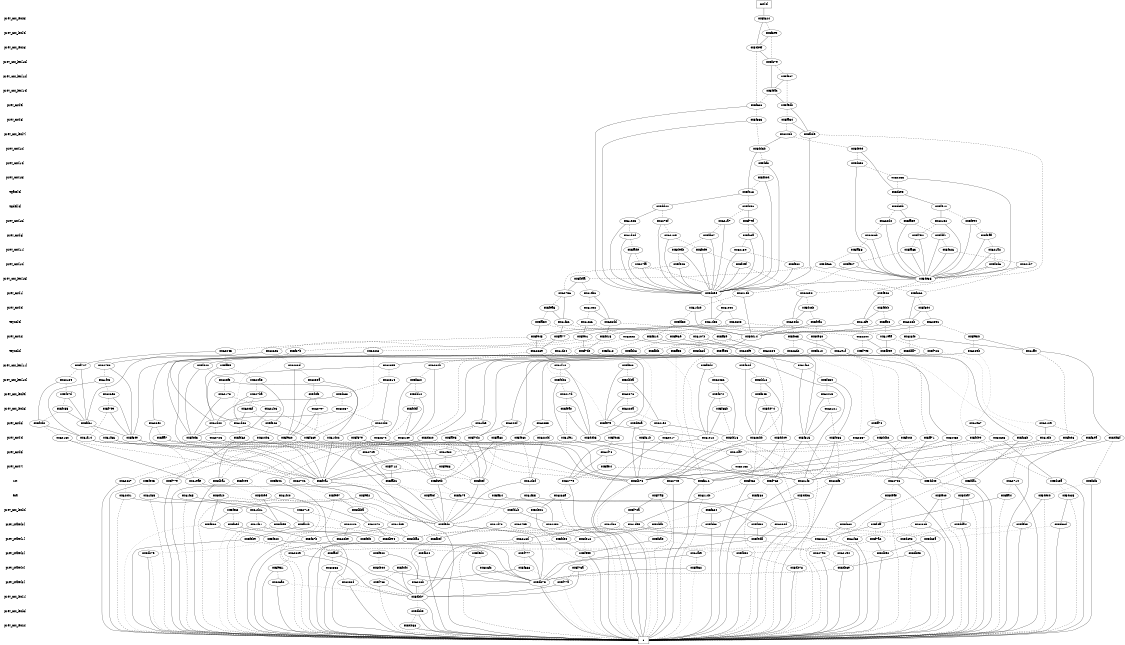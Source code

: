 digraph "DD" {
size = "7.5,10"
center = true;
edge [dir = none];
{ node [shape = plaintext];
  edge [style = invis];
  "CONST NODES" [style = invis];
" prev_cnt_len[5] " -> " prev_cnt_len[4] " -> " prev_cnt_len[6] " -> " prev_cnt_len[13] " -> " prev_cnt_len[12] " -> " prev_cnt_len[14] " -> " prev_cnt[9] " -> " prev_cnt[8] " -> " prev_cnt_len[7] " -> " prev_cnt[12] " -> " prev_cnt[14] " -> " prev_cnt[15] " -> " Tgate[4] " -> " Tgdel[4] " -> " prev_cnt[13] " -> " prev_cnt[6] " -> " prev_cnt[11] " -> " prev_cnt[10] " -> " prev_cnt_len[15] " -> " prev_cnt[1] " -> " prev_cnt[0] " -> " Tsync[4] " -> " prev_cnt[2] " -> " Tsync[2] " -> " prev_cnt_len[11] " -> " prev_cnt_len[10] " -> " prev_cnt_len[9] " -> " prev_cnt_len[8] " -> " prev_cnt[3] " -> " prev_cnt[4] " -> " prev_cnt[5] " -> " prev_cnt[7] " -> " rst " -> " ena " -> " prev_cnt_len[0] " -> " prev_state[0] " -> " prev_state[1] " -> " prev_state[2] " -> " prev_state[4] " -> " prev_state[3] " -> " prev_cnt_len[1] " -> " prev_cnt_len[3] " -> " prev_cnt_len[2] " -> "CONST NODES"; 
}
{ rank = same; node [shape = box]; edge [style = invis];
"  cnt[4]  "; }
{ rank = same; " prev_cnt_len[5] ";
"0x5f824";
}
{ rank = same; " prev_cnt_len[4] ";
"0x5f3e9";
}
{ rank = same; " prev_cnt_len[6] ";
"0x5db9f";
}
{ rank = same; " prev_cnt_len[13] ";
"0x5f67e";
}
{ rank = same; " prev_cnt_len[12] ";
"0x5f567";
}
{ rank = same; " prev_cnt_len[14] ";
"0x5feac";
}
{ rank = same; " prev_cnt[9] ";
"0x5fc36";
"0x5f9db";
}
{ rank = same; " prev_cnt[8] ";
"0x5fa34";
"0x5f863";
}
{ rank = same; " prev_cnt_len[7] ";
"0x5fbde";
"0x6246b";
}
{ rank = same; " prev_cnt[12] ";
"0x5dd3b";
"0x5de9e";
}
{ rank = same; " prev_cnt[14] ";
"0x5dc58";
"0x5fcf8";
}
{ rank = same; " prev_cnt[15] ";
"0x62256";
"0x5fb0d";
}
{ rank = same; " Tgate[4] ";
"0x5dce5";
"0x5f418";
}
{ rank = same; " Tgdel[4] ";
"0x5dceb";
"0x5dd22";
"0x5f45c";
"0x5f912";
}
{ rank = same; " prev_cnt[13] ";
"0x6270f";
"0x5f79f";
"0x5fa5e";
"0x622d0";
"0x62152";
"0x621a7";
"0x5fe94";
"0x61e25";
}
{ rank = same; " prev_cnt[6] ";
"0x5f792";
"0x5fc6a";
"0x61d8d";
"0x5fdf1";
"0x6218e";
"0x5f5aa";
"0x5fd37";
"0x6236b";
}
{ rank = same; " prev_cnt[11] ";
"0x5fa63";
"0x5fcd9";
"0x5fade";
"0x5fa58";
"0x62189";
"0x621a2";
"0x5dedb";
"0x5fc26";
}
{ rank = same; " prev_cnt[10] ";
"0x5f5c2";
"0x5f927";
"0x5de66";
"0x627fa";
"0x5f3d6";
"0x5f4ef";
"0x5f546";
"0x621b7";
}
{ rank = same; " prev_cnt_len[15] ";
"0x5fbaa";
"0x5de85";
}
{ rank = same; " prev_cnt[1] ";
"0x6215b";
"0x5fe43";
"0x62850";
"0x61ebc";
"0x5f866";
"0x62756";
"0x5dc9e";
}
{ rank = same; " prev_cnt[0] ";
"0x61c92";
"0x5dccb";
"0x5fea5";
"0x5febb";
"0x61d2e";
"0x5f8e4";
"0x61e0c";
}
{ rank = same; " Tsync[4] ";
"0x61f8c";
"0x62303";
"0x5fd50";
"0x61cc6";
"0x620d2";
"0x5f4ac";
"0x6239c";
"0x623dd";
"0x61d53";
"0x5ff08";
"0x6228b";
"0x61cf9";
"0x5fa54";
}
{ rank = same; " prev_cnt[2] ";
"0x5f969";
"0x5f945";
"0x61eaa";
"0x5f95b";
"0x622c4";
"0x5dd14";
"0x5fd15";
"0x623c2";
"0x5fec1";
"0x61c7b";
"0x5fcc5";
"0x5ff39";
"0x5f51d";
"0x5de80";
"0x628f0";
"0x5fa77";
}
{ rank = same; " Tsync[2] ";
"0x5ff53";
"0x5f7de";
"0x5f618";
"0x626d2";
"0x61d24";
"0x61ff4";
"0x626e6";
"0x62284";
"0x5dc8d";
"0x6289b";
"0x622cc";
"0x61e1f";
"0x5f7e3";
"0x5f810";
"0x5fbb8";
"0x62689";
"0x5fb9e";
"0x5dda7";
"0x5f87b";
"0x5fa45";
"0x62045";
"0x620f9";
"0x5fbf2";
"0x5f723";
}
{ rank = same; " prev_cnt_len[11] ";
"0x6284b";
"0x61f10";
"0x61f62";
"0x5f82d";
"0x5f9d4";
"0x6280d";
"0x5fe88";
"0x5ff99";
"0x5f420";
"0x5f727";
"0x62859";
"0x62753";
}
{ rank = same; " prev_cnt_len[10] ";
"0x61f4c";
"0x62139";
"0x620a5";
"0x62314";
"0x6230a";
"0x5f654";
"0x6203c";
"0x5f880";
"0x5dd4a";
"0x620f5";
"0x5dd1c";
"0x5f4b6";
}
{ rank = same; " prev_cnt_len[9] ";
"0x626e8";
"0x5fc74";
"0x6217d";
"0x62876";
"0x627ba";
"0x5f545";
"0x5f87d";
"0x62173";
"0x5f4f5";
"0x5dd12";
"0x62415";
"0x5dcc3";
}
{ rank = same; " prev_cnt_len[8] ";
"0x5fea0";
"0x5f7e9";
"0x62257";
"0x62121";
"0x5f65b";
"0x5f455";
"0x621b3";
"0x5fddf";
"0x6220a";
"0x62797";
"0x5de74";
"0x6205f";
}
{ rank = same; " prev_cnt[3] ";
"0x62655";
"0x5f523";
"0x621e2";
"0x5fdc1";
"0x5ff74";
"0x622b3";
"0x61e67";
"0x61d06";
"0x5de8a";
"0x5fe79";
"0x61fce";
"0x6242f";
"0x61d00";
"0x5f4d0";
"0x62109";
"0x626e2";
}
{ rank = same; " prev_cnt[4] ";
"0x5f7d2";
"0x5f61b";
"0x6267c";
"0x5f88e";
"0x61cf2";
"0x623bb";
"0x62723";
"0x5fc42";
"0x5f980";
"0x61d02";
"0x5f4d3";
"0x5fce6";
"0x5f69a";
"0x626c6";
"0x5fe6c";
"0x6216c";
"0x6246c";
"0x61f66";
"0x5fa82";
"0x5dd5f";
"0x62017";
"0x5ff71";
"0x5dd13";
"0x622dd";
"0x5deb5";
"0x5f815";
"0x5ddb2";
"0x621ce";
"0x5dd09";
"0x5fd62";
"0x5dc20";
"0x620b6";
"0x5f57e";
"0x61f91";
"0x5fae5";
"0x62337";
"0x5f925";
"0x5f3ee";
"0x61f14";
"0x5f436";
"0x5f88b";
"0x5ffa7";
"0x61e12";
"0x5fd99";
}
{ rank = same; " prev_cnt[5] ";
"0x61da7";
"0x61f78";
"0x62729";
"0x61e32";
}
{ rank = same; " prev_cnt[7] ";
"0x5ff04";
"0x5fe58";
"0x5f712";
"0x62158";
}
{ rank = same; " rst ";
"0x6277e";
"0x5fda1";
"0x6274c";
"0x5fe45";
"0x61eae";
"0x6274e";
"0x5f46c";
"0x5f81c";
"0x5f8f8";
"0x5f54c";
"0x5fc9f";
"0x5f763";
"0x5dba1";
"0x5fabc";
"0x5dc5a";
"0x5dd4e";
"0x62714";
"0x5f77e";
"0x61d8f";
"0x626c7";
"0x6270c";
"0x622f5";
"0x621f8";
"0x5db76";
"0x5f4a1";
"0x5f59b";
"0x5f499";
}
{ rank = same; " ena ";
"0x5dc25";
"0x5ddb6";
"0x61f35";
"0x5f9f2";
"0x5de0b";
"0x5deae";
"0x6214b";
"0x5df1b";
"0x61f55";
"0x5f9e7";
"0x620b1";
"0x5f7a5";
"0x5dba7";
"0x5facf";
"0x6266a";
"0x5db9e";
"0x5ffa4";
"0x5ff34";
"0x61f85";
"0x5f679";
"0x5f53c";
"0x5fec0";
"0x61f40";
}
{ rank = same; " prev_cnt_len[0] ";
"0x5dbba";
"0x5f664";
"0x5f70a";
"0x5fd1b";
"0x61d21";
"0x5fec3";
"0x5de0c";
"0x6271e";
}
{ rank = same; " prev_state[0] ";
"0x5db99";
"0x5feb5";
"0x61f31";
"0x5f506";
"0x5f4ff";
"0x61d78";
"0x5dda4";
"0x6204d";
"0x62252";
"0x5fced";
"0x6286b";
"0x5ddf2";
"0x5fcb3";
"0x5dc60";
"0x6224c";
"0x5fed8";
"0x61f36";
"0x6227c";
"0x62759";
"0x61d99";
"0x5fb2b";
"0x5dc6d";
"0x5f450";
"0x61d09";
}
{ rank = same; " prev_state[1] ";
"0x5dc3a";
"0x5dda6";
"0x5f7a2";
"0x5db94";
"0x5feb9";
"0x5fde0";
"0x61f63";
"0x5f67b";
"0x5f9da";
"0x5f6ae";
"0x5dc98";
"0x5de12";
"0x5fef0";
"0x5fe20";
"0x620be";
"0x5fbef";
"0x6216d";
"0x62812";
}
{ rank = same; " prev_state[2] ";
"0x5fed0";
"0x5db90";
"0x62790";
"0x5fb24";
"0x62329";
"0x62194";
"0x5f900";
"0x5f99e";
"0x5fa2f";
"0x5dbe5";
"0x61fb9";
"0x5fb50";
"0x5db79";
"0x5f777";
}
{ rank = same; " prev_state[4] ";
"0x5f4f4";
"0x626f2";
"0x5fd32";
"0x5de00";
"0x5db8e";
"0x5f668";
"0x5f73a";
"0x5f951";
"0x5db78";
"0x62868";
}
{ rank = same; " prev_state[3] ";
"0x622cb";
"0x5f77a";
"0x5f7c3";
"0x626a2";
"0x6203d";
"0x5db75";
}
{ rank = same; " prev_cnt_len[1] ";
"0x5dbb7";
}
{ rank = same; " prev_cnt_len[3] ";
"0x5dbb5";
}
{ rank = same; " prev_cnt_len[2] ";
"0x5db88";
}
{ rank = same; "CONST NODES";
{ node [shape = box]; "0x5db40";
}
}
"  cnt[4]  " -> "0x5f824" [style = solid];
"0x5f824" -> "0x5db9f";
"0x5f824" -> "0x5f3e9" [style = dashed];
"0x5f3e9" -> "0x5db9f";
"0x5f3e9" -> "0x5f67e" [style = dashed];
"0x5db9f" -> "0x5f67e";
"0x5db9f" -> "0x5fc36" [style = dashed];
"0x5f67e" -> "0x5feac";
"0x5f67e" -> "0x5f567" [style = dashed];
"0x5f567" -> "0x5feac";
"0x5f567" -> "0x5f9db" [style = dashed];
"0x5feac" -> "0x5f9db";
"0x5feac" -> "0x5fc36" [style = dashed];
"0x5fc36" -> "0x5dc9e";
"0x5fc36" -> "0x5f863" [style = dashed];
"0x5f9db" -> "0x5fbde";
"0x5f9db" -> "0x5fa34" [style = dashed];
"0x5fa34" -> "0x5fbde";
"0x5fa34" -> "0x6246b" [style = dashed];
"0x5f863" -> "0x5dc9e";
"0x5f863" -> "0x5dd3b" [style = dashed];
"0x5fbde" -> "0x5dc9e";
"0x5fbde" -> "0x5de85" [style = dashed];
"0x6246b" -> "0x5dd3b";
"0x6246b" -> "0x5de9e" [style = dashed];
"0x5dd3b" -> "0x5f418";
"0x5dd3b" -> "0x5fcf8" [style = dashed];
"0x5de9e" -> "0x5dce5";
"0x5de9e" -> "0x5dc58" [style = dashed];
"0x5dc58" -> "0x5de85";
"0x5dc58" -> "0x62256" [style = dashed];
"0x5fcf8" -> "0x5dc9e";
"0x5fcf8" -> "0x5fb0d" [style = dashed];
"0x62256" -> "0x5de85";
"0x62256" -> "0x5dce5" [style = dashed];
"0x5fb0d" -> "0x5dc9e";
"0x5fb0d" -> "0x5f418" [style = dashed];
"0x5dce5" -> "0x5f912";
"0x5dce5" -> "0x5dceb" [style = dashed];
"0x5f418" -> "0x5dd22";
"0x5f418" -> "0x5f45c" [style = dashed];
"0x5dceb" -> "0x5fa5e";
"0x5dceb" -> "0x622d0" [style = dashed];
"0x5dd22" -> "0x61e25";
"0x5dd22" -> "0x6270f" [style = dashed];
"0x5f45c" -> "0x5f79f";
"0x5f45c" -> "0x621a7" [style = dashed];
"0x5f912" -> "0x62152";
"0x5f912" -> "0x5fe94" [style = dashed];
"0x6270f" -> "0x5dc9e";
"0x6270f" -> "0x6218e" [style = dashed];
"0x5f79f" -> "0x5dc9e";
"0x5f79f" -> "0x5fc6a" [style = dashed];
"0x5fa5e" -> "0x5de85";
"0x5fa5e" -> "0x5fdf1" [style = dashed];
"0x622d0" -> "0x5de85";
"0x622d0" -> "0x6236b" [style = dashed];
"0x62152" -> "0x5de85";
"0x62152" -> "0x5f792" [style = dashed];
"0x621a7" -> "0x5dc9e";
"0x621a7" -> "0x5fd37" [style = dashed];
"0x5fe94" -> "0x5de85";
"0x5fe94" -> "0x5f5aa" [style = dashed];
"0x61e25" -> "0x5dc9e";
"0x61e25" -> "0x61d8d" [style = dashed];
"0x5f792" -> "0x5de85";
"0x5f792" -> "0x5fa63" [style = dashed];
"0x5fc6a" -> "0x5dc9e";
"0x5fc6a" -> "0x62189" [style = dashed];
"0x61d8d" -> "0x5dc9e";
"0x61d8d" -> "0x5fade" [style = dashed];
"0x5fdf1" -> "0x5de85";
"0x5fdf1" -> "0x5fc26" [style = dashed];
"0x6218e" -> "0x5dc9e";
"0x6218e" -> "0x5fcd9" [style = dashed];
"0x5f5aa" -> "0x5de85";
"0x5f5aa" -> "0x621a2" [style = dashed];
"0x5fd37" -> "0x5dc9e";
"0x5fd37" -> "0x5dedb" [style = dashed];
"0x6236b" -> "0x5de85";
"0x6236b" -> "0x5fa58" [style = dashed];
"0x5fa63" -> "0x5de85";
"0x5fa63" -> "0x5f927" [style = dashed];
"0x5fcd9" -> "0x5dc9e";
"0x5fcd9" -> "0x5f4ef" [style = dashed];
"0x5fade" -> "0x5dc9e";
"0x5fade" -> "0x627fa" [style = dashed];
"0x5fa58" -> "0x5de85";
"0x5fa58" -> "0x5de66" [style = dashed];
"0x62189" -> "0x5dc9e";
"0x62189" -> "0x5f5c2" [style = dashed];
"0x621a2" -> "0x5de85";
"0x621a2" -> "0x5f3d6" [style = dashed];
"0x5dedb" -> "0x5dc9e";
"0x5dedb" -> "0x5f546" [style = dashed];
"0x5fc26" -> "0x5de85";
"0x5fc26" -> "0x621b7" [style = dashed];
"0x5f5c2" -> "0x5dc9e";
"0x5f5c2" -> "0x5f866" [style = dashed];
"0x5f927" -> "0x5de85";
"0x5f927" -> "0x6215b" [style = dashed];
"0x5de66" -> "0x5de85";
"0x5de66" -> "0x5fbaa" [style = dashed];
"0x627fa" -> "0x5dc9e";
"0x627fa" -> "0x6215b" [style = dashed];
"0x5f3d6" -> "0x5de85";
"0x5f3d6" -> "0x62850" [style = dashed];
"0x5f4ef" -> "0x5dc9e";
"0x5f4ef" -> "0x62850" [style = dashed];
"0x5f546" -> "0x5dc9e";
"0x5f546" -> "0x62756" [style = dashed];
"0x621b7" -> "0x5de85";
"0x621b7" -> "0x5f866" [style = dashed];
"0x5fbaa" -> "0x62756";
"0x5fbaa" -> "0x61ebc" [style = dashed];
"0x5de85" -> "0x5dc9e";
"0x5de85" -> "0x5fe43" [style = dashed];
"0x6215b" -> "0x5dd14";
"0x6215b" -> "0x61d2e" [style = dashed];
"0x5fe43" -> "0x61cf9";
"0x5fe43" -> "0x5febb" [style = dashed];
"0x62850" -> "0x620d2";
"0x62850" -> "0x5dccb" [style = dashed];
"0x61ebc" -> "0x623dd";
"0x61ebc" -> "0x61c92" [style = dashed];
"0x5f866" -> "0x6228b";
"0x5f866" -> "0x5f8e4" [style = dashed];
"0x62756" -> "0x61f8c";
"0x62756" -> "0x5fea5" [style = dashed];
"0x5dc9e" -> "0x61d53";
"0x5dc9e" -> "0x61e0c" [style = dashed];
"0x61c92" -> "0x623dd";
"0x61c92" -> "0x61cc6" [style = dashed];
"0x5dccb" -> "0x620d2";
"0x5dccb" -> "0x5f4ac" [style = dashed];
"0x5fea5" -> "0x61f8c";
"0x5fea5" -> "0x5fa54" [style = dashed];
"0x5febb" -> "0x61cf9";
"0x5febb" -> "0x5ff08" [style = dashed];
"0x61d2e" -> "0x5dd14";
"0x61d2e" -> "0x5fd50" [style = dashed];
"0x5f8e4" -> "0x6228b";
"0x5f8e4" -> "0x6239c" [style = dashed];
"0x61e0c" -> "0x61d53";
"0x61e0c" -> "0x62303" [style = dashed];
"0x61f8c" -> "0x5fa77";
"0x61f8c" -> "0x61c7b" [style = dashed];
"0x62303" -> "0x5f945";
"0x62303" -> "0x61eaa" [style = dashed];
"0x5fd50" -> "0x5dd14";
"0x5fd50" -> "0x5f51d" [style = dashed];
"0x61cc6" -> "0x5fec1";
"0x61cc6" -> "0x623c2" [style = dashed];
"0x620d2" -> "0x5dd14";
"0x620d2" -> "0x5fcc5" [style = dashed];
"0x5f4ac" -> "0x5dd14";
"0x5f4ac" -> "0x5de80" [style = dashed];
"0x6239c" -> "0x5dd14";
"0x6239c" -> "0x5f95b" [style = dashed];
"0x623dd" -> "0x5fd15";
"0x623dd" -> "0x5ff39" [style = dashed];
"0x61d53" -> "0x5fa77";
"0x61d53" -> "0x622c4" [style = dashed];
"0x5ff08" -> "0x5fec1";
"0x5ff08" -> "0x61eaa" [style = dashed];
"0x6228b" -> "0x5dd14";
"0x6228b" -> "0x628f0" [style = dashed];
"0x61cf9" -> "0x5fd15";
"0x61cf9" -> "0x622c4" [style = dashed];
"0x5fa54" -> "0x5f945";
"0x5fa54" -> "0x5f969" [style = dashed];
"0x5f969" -> "0x620f9";
"0x5f969" -> "0x5fbb8" [style = dashed];
"0x5f945" -> "0x62689";
"0x5f945" -> "0x62045" [style = dashed];
"0x61eaa" -> "0x5fb9e";
"0x61eaa" -> "0x5f723" [style = dashed];
"0x5f95b" -> "0x61ff4";
"0x5f95b" -> "0x6289b" [style = dashed];
"0x622c4" -> "0x5fb9e";
"0x622c4" -> "0x5f7e3" [style = dashed];
"0x5dd14" -> "0x5fa45";
"0x5dd14" -> "0x5ff53" [style = dashed];
"0x5fd15" -> "0x5f7de";
"0x5fd15" -> "0x622cc" [style = dashed];
"0x623c2" -> "0x62284";
"0x623c2" -> "0x61d24" [style = dashed];
"0x5fec1" -> "0x5f7de";
"0x5fec1" -> "0x5f87b" [style = dashed];
"0x61c7b" -> "0x620f9";
"0x61c7b" -> "0x5dc8d" [style = dashed];
"0x5fcc5" -> "0x61e1f";
"0x5fcc5" -> "0x626d2" [style = dashed];
"0x5ff39" -> "0x62284";
"0x5ff39" -> "0x5fbf2" [style = dashed];
"0x5f51d" -> "0x5fa45";
"0x5f51d" -> "0x5f618" [style = dashed];
"0x5de80" -> "0x61e1f";
"0x5de80" -> "0x5f810" [style = dashed];
"0x628f0" -> "0x61ff4";
"0x628f0" -> "0x5dda7" [style = dashed];
"0x5fa77" -> "0x62689";
"0x5fa77" -> "0x626e6" [style = dashed];
"0x5ff53" -> "0x5f4a1";
"0x5ff53" -> "0x5db76" [style = dotted];
"0x5f7de" -> "0x5deb5";
"0x5f7de" -> "0x621ce" [style = dashed];
"0x5f618" -> "0x626e2";
"0x5f618" -> "0x5de8a" [style = dotted];
"0x626d2" -> "0x5dc20";
"0x626d2" -> "0x62337" [style = dotted];
"0x61d24" -> "0x61d00";
"0x61d24" -> "0x5fe79" [style = dotted];
"0x61ff4" -> "0x5dd5f";
"0x61ff4" -> "0x5fce6" [style = dashed];
"0x626e6" -> "0x62753";
"0x626e6" -> "0x6280d" [style = dotted];
"0x62284" -> "0x5f815";
"0x62284" -> "0x623bb" [style = dashed];
"0x5dc8d" -> "0x5f420";
"0x5dc8d" -> "0x5f9d4" [style = dotted];
"0x6289b" -> "0x62655";
"0x6289b" -> "0x61e67" [style = dotted];
"0x622cc" -> "0x5f3ee";
"0x622cc" -> "0x5f980" [style = dotted];
"0x61e1f" -> "0x6246c";
"0x61e1f" -> "0x5fc42" [style = dashed];
"0x5f7e3" -> "0x5f7d2";
"0x5f7e3" -> "0x61cf2" [style = dotted];
"0x5f810" -> "0x61fce";
"0x5f810" -> "0x5ff74" [style = dotted];
"0x5fbb8" -> "0x62859";
"0x5fbb8" -> "0x5fe88" [style = dotted];
"0x62689" -> "0x61f10";
"0x62689" -> "0x6284b" [style = dashed];
"0x5fb9e" -> "0x5f88b";
"0x5fb9e" -> "0x5ff71" [style = dashed];
"0x5dda7" -> "0x5fe6c";
"0x5dda7" -> "0x5fd99" [style = dotted];
"0x5f87b" -> "0x5fdc1";
"0x5f87b" -> "0x61d06" [style = dotted];
"0x5fa45" -> "0x621f8";
"0x5fa45" -> "0x5f81c" [style = dashed];
"0x62045" -> "0x5f727";
"0x62045" -> "0x5ff99" [style = dotted];
"0x620f9" -> "0x61f62";
"0x620f9" -> "0x5f82d" [style = dashed];
"0x5fbf2" -> "0x5f4d3";
"0x5fbf2" -> "0x61e12" [style = dotted];
"0x5f723" -> "0x6242f";
"0x5f723" -> "0x62109" [style = dotted];
"0x6284b" -> "0x621ce";
"0x6284b" -> "0x5f880" [style = dashed];
"0x61f10" -> "0x5deb5";
"0x61f10" -> "0x5f4b6" [style = dashed];
"0x61f62" -> "0x5f815";
"0x61f62" -> "0x5f654" [style = dashed];
"0x5f82d" -> "0x623bb";
"0x5f82d" -> "0x5dd1c" [style = dashed];
"0x5f9d4" -> "0x61e12";
"0x5f9d4" -> "0x6203c" [style = dashed];
"0x6280d" -> "0x5f980";
"0x6280d" -> "0x6230a" [style = dashed];
"0x5fe88" -> "0x5fe79";
"0x5fe88" -> "0x5dd4a" [style = dashed];
"0x5ff99" -> "0x61d06";
"0x5ff99" -> "0x620a5" [style = dashed];
"0x5f420" -> "0x5f4d3";
"0x5f420" -> "0x620f5" [style = dashed];
"0x5f727" -> "0x5fdc1";
"0x5f727" -> "0x62139" [style = dashed];
"0x62859" -> "0x61d00";
"0x62859" -> "0x62314" [style = dashed];
"0x62753" -> "0x5f3ee";
"0x62753" -> "0x61f4c" [style = dashed];
"0x61f4c" -> "0x61f14";
"0x61f4c" -> "0x626e8" [style = dashed];
"0x62139" -> "0x5f4d0";
"0x62139" -> "0x5f87d" [style = dashed];
"0x620a5" -> "0x5f523";
"0x620a5" -> "0x627ba" [style = dashed];
"0x62314" -> "0x622b3";
"0x62314" -> "0x5dcc3" [style = dashed];
"0x6230a" -> "0x5f88e";
"0x6230a" -> "0x5f4f5" [style = dashed];
"0x5f654" -> "0x5f436";
"0x5f654" -> "0x62415" [style = dashed];
"0x6203c" -> "0x5dd13";
"0x6203c" -> "0x5fc74" [style = dashed];
"0x5f880" -> "0x6267c";
"0x5f880" -> "0x5dd12" [style = dashed];
"0x5dd4a" -> "0x621e2";
"0x5dd4a" -> "0x62876" [style = dashed];
"0x620f5" -> "0x61d02";
"0x620f5" -> "0x62173" [style = dashed];
"0x5dd1c" -> "0x5dd09";
"0x5dd1c" -> "0x5f545" [style = dashed];
"0x5f4b6" -> "0x61f91";
"0x5f4b6" -> "0x6217d" [style = dashed];
"0x626e8" -> "0x5f3ee";
"0x626e8" -> "0x5f7e9" [style = dashed];
"0x5fc74" -> "0x61e12";
"0x5fc74" -> "0x5f65b" [style = dashed];
"0x6217d" -> "0x5deb5";
"0x6217d" -> "0x5fea0" [style = dashed];
"0x62876" -> "0x5fe79";
"0x62876" -> "0x6220a" [style = dashed];
"0x627ba" -> "0x61d06";
"0x627ba" -> "0x6205f" [style = dashed];
"0x5f545" -> "0x623bb";
"0x5f545" -> "0x5de74" [style = dashed];
"0x5f87d" -> "0x5fdc1";
"0x5f87d" -> "0x5f455" [style = dashed];
"0x62173" -> "0x5f4d3";
"0x62173" -> "0x621b3" [style = dashed];
"0x5f4f5" -> "0x5f980";
"0x5f4f5" -> "0x62797" [style = dashed];
"0x5dd12" -> "0x621ce";
"0x5dd12" -> "0x5fddf" [style = dashed];
"0x62415" -> "0x5f815";
"0x62415" -> "0x62121" [style = dashed];
"0x5dcc3" -> "0x61d00";
"0x5dcc3" -> "0x62257" [style = dashed];
"0x5fea0" -> "0x5deb5";
"0x5fea0" -> "0x61f91" [style = dashed];
"0x5f7e9" -> "0x5f3ee";
"0x5f7e9" -> "0x61f14" [style = dashed];
"0x62257" -> "0x61d00";
"0x62257" -> "0x622b3" [style = dashed];
"0x62121" -> "0x5f815";
"0x62121" -> "0x5f436" [style = dashed];
"0x5f65b" -> "0x61e12";
"0x5f65b" -> "0x5dd13" [style = dashed];
"0x5f455" -> "0x5fdc1";
"0x5f455" -> "0x5f4d0" [style = dashed];
"0x621b3" -> "0x5f4d3";
"0x621b3" -> "0x61d02" [style = dashed];
"0x5fddf" -> "0x621ce";
"0x5fddf" -> "0x6267c" [style = dashed];
"0x6220a" -> "0x5fe79";
"0x6220a" -> "0x621e2" [style = dashed];
"0x62797" -> "0x5f980";
"0x62797" -> "0x5f88e" [style = dashed];
"0x5de74" -> "0x623bb";
"0x5de74" -> "0x5dd09" [style = dashed];
"0x6205f" -> "0x61d06";
"0x6205f" -> "0x5f523" [style = dashed];
"0x62655" -> "0x5fe6c";
"0x62655" -> "0x622dd" [style = dashed];
"0x5f523" -> "0x5f88e";
"0x5f523" -> "0x620b6" [style = dashed];
"0x621e2" -> "0x5dd13";
"0x621e2" -> "0x62017" [style = dashed];
"0x5fdc1" -> "0x5f3ee";
"0x5fdc1" -> "0x61f66" [style = dashed];
"0x5ff74" -> "0x62337";
"0x5ff74" -> "0x5ddb2" [style = dashed];
"0x622b3" -> "0x61d02";
"0x622b3" -> "0x5f57e" [style = dashed];
"0x61e67" -> "0x5fd99";
"0x61e67" -> "0x626c6" [style = dashed];
"0x61d06" -> "0x5f980";
"0x61d06" -> "0x5fd62" [style = dashed];
"0x5de8a" -> "0x5db76";
"0x5de8a" -> "0x5f61b" [style = dashed];
"0x5fe79" -> "0x61e12";
"0x5fe79" -> "0x5f925" [style = dashed];
"0x61fce" -> "0x5dc20";
"0x61fce" -> "0x5fae5" [style = dashed];
"0x6242f" -> "0x5f7d2";
"0x6242f" -> "0x5fa82" [style = dashed];
"0x61d00" -> "0x5f4d3";
"0x61d00" -> "0x62723" [style = dashed];
"0x5f4d0" -> "0x61f14";
"0x5f4d0" -> "0x6216c" [style = dashed];
"0x62109" -> "0x61cf2";
"0x62109" -> "0x5f69a" [style = dashed];
"0x626e2" -> "0x5f4a1";
"0x626e2" -> "0x5ffa7" [style = dashed];
"0x5f7d2" -> "0x5fc9f";
"0x5f7d2" -> "0x5f59b" [style = dashed];
"0x5f61b" -> "0x5db76";
"0x5f61b" -> "0x61da7" [style = dashed];
"0x6267c" -> "0x5f81c";
"0x6267c" -> "0x626c7" [style = dashed];
"0x5f88e" -> "0x5db76";
"0x5f88e" -> "0x5dba1" [style = dashed];
"0x61cf2" -> "0x5dd4e";
"0x61cf2" -> "0x5db40" [style = dashed];
"0x623bb" -> "0x6274e";
"0x623bb" -> "0x5f46c" [style = dashed];
"0x62723" -> "0x5f59b";
"0x62723" -> "0x62729" [style = dashed];
"0x5fc42" -> "0x5f81c";
"0x5fc42" -> "0x6270c" [style = dashed];
"0x5f980" -> "0x5db76";
"0x5f980" -> "0x5f77e" [style = dashed];
"0x61d02" -> "0x5f4a1";
"0x61d02" -> "0x5f59b" [style = dashed];
"0x5f4d3" -> "0x5fabc";
"0x5f4d3" -> "0x5f59b" [style = dashed];
"0x5fce6" -> "0x5f81c";
"0x5fce6" -> "0x62714" [style = dashed];
"0x5f69a" -> "0x5db40";
"0x5f69a" -> "0x5dd4e" [style = dashed];
"0x626c6" -> "0x5dc5a";
"0x626c6" -> "0x61da7" [style = dashed];
"0x5fe6c" -> "0x5f4a1";
"0x5fe6c" -> "0x61d8f" [style = dashed];
"0x6216c" -> "0x61eae";
"0x6216c" -> "0x5f4a1" [style = dashed];
"0x6246c" -> "0x621f8";
"0x6246c" -> "0x5fda1" [style = dashed];
"0x61f66" -> "0x6274c";
"0x61f66" -> "0x5f4a1" [style = dashed];
"0x5fa82" -> "0x5f59b";
"0x5fa82" -> "0x5fc9f" [style = dashed];
"0x5dd5f" -> "0x621f8";
"0x5dd5f" -> "0x5f8f8" [style = dashed];
"0x62017" -> "0x5db40";
"0x62017" -> "0x61da7" [style = dashed];
"0x5ff71" -> "0x6270c";
"0x5ff71" -> "0x5f46c" [style = dashed];
"0x5dd13" -> "0x5db76";
"0x5dd13" -> "0x5db40" [style = dashed];
"0x622dd" -> "0x61d8f";
"0x622dd" -> "0x61e32" [style = dashed];
"0x5deb5" -> "0x621f8";
"0x5deb5" -> "0x5f54c" [style = dashed];
"0x5f815" -> "0x5f763";
"0x5f815" -> "0x622f5" [style = dashed];
"0x5ddb2" -> "0x5dd4e";
"0x5ddb2" -> "0x61da7" [style = dashed];
"0x621ce" -> "0x5f81c";
"0x621ce" -> "0x5fe45" [style = dashed];
"0x5dd09" -> "0x5f81c";
"0x5dd09" -> "0x5f46c" [style = dashed];
"0x5fd62" -> "0x5f77e";
"0x5fd62" -> "0x5db76" [style = dashed];
"0x5dc20" -> "0x5f4a1";
"0x5dc20" -> "0x5fc9f" [style = dashed];
"0x620b6" -> "0x5dba1";
"0x620b6" -> "0x5db76" [style = dashed];
"0x5f57e" -> "0x5f59b";
"0x5f57e" -> "0x61e32" [style = dashed];
"0x61f91" -> "0x621f8";
"0x61f91" -> "0x5f499" [style = dashed];
"0x5fae5" -> "0x5fc9f";
"0x5fae5" -> "0x61e32" [style = dashed];
"0x62337" -> "0x5db76";
"0x62337" -> "0x5dd4e" [style = dashed];
"0x5f925" -> "0x5db40";
"0x5f925" -> "0x61f78" [style = dashed];
"0x5f3ee" -> "0x5f4a1";
"0x5f3ee" -> "0x6274c" [style = dashed];
"0x61f14" -> "0x5f4a1";
"0x61f14" -> "0x61eae" [style = dashed];
"0x5f436" -> "0x621f8";
"0x5f436" -> "0x622f5" [style = dashed];
"0x5f88b" -> "0x5fda1";
"0x5f88b" -> "0x622f5" [style = dashed];
"0x5ffa7" -> "0x5f4a1";
"0x5ffa7" -> "0x61e32" [style = dashed];
"0x61e12" -> "0x6277e";
"0x61e12" -> "0x5db40" [style = dashed];
"0x5fd99" -> "0x5db76";
"0x5fd99" -> "0x5dc5a" [style = dashed];
"0x61da7" -> "0x5db76";
"0x61da7" -> "0x62158" [style = dashed];
"0x61f78" -> "0x6277e";
"0x61f78" -> "0x5ff04" [style = dashed];
"0x62729" -> "0x5fabc";
"0x62729" -> "0x5f712" [style = dashed];
"0x61e32" -> "0x5f4a1";
"0x61e32" -> "0x5fe58" [style = dashed];
"0x5ff04" -> "0x6277e";
"0x5ff04" -> "0x5dd4e" [style = dashed];
"0x5fe58" -> "0x5f4a1";
"0x5fe58" -> "0x5fc9f" [style = dashed];
"0x5f712" -> "0x5fabc";
"0x5f712" -> "0x5fc9f" [style = dashed];
"0x62158" -> "0x5db76";
"0x62158" -> "0x5dd4e" [style = dashed];
"0x6277e" -> "0x5db40";
"0x6277e" -> "0x6266a" [style = dotted];
"0x5fda1" -> "0x5db40";
"0x5fda1" -> "0x5fec0" [style = dotted];
"0x6274c" -> "0x5fed8";
"0x6274c" -> "0x5f9f2" [style = dotted];
"0x5fe45" -> "0x5db40";
"0x5fe45" -> "0x61f85" [style = dotted];
"0x61eae" -> "0x5fed8";
"0x61eae" -> "0x5df1b" [style = dotted];
"0x6274e" -> "0x5db40";
"0x6274e" -> "0x5f7a5" [style = dotted];
"0x5f46c" -> "0x5db40";
"0x5f46c" -> "0x6214b" [style = dashed];
"0x5f81c" -> "0x5db40";
"0x5f81c" -> "0x6214b" [style = dotted];
"0x5f8f8" -> "0x5db40";
"0x5f8f8" -> "0x5de0b" [style = dotted];
"0x5f54c" -> "0x5db40";
"0x5f54c" -> "0x5f9e7" [style = dotted];
"0x5fc9f" -> "0x5fed8";
"0x5fc9f" -> "0x5ff34" [style = dotted];
"0x5f763" -> "0x5db40";
"0x5f763" -> "0x5f53c" [style = dotted];
"0x5dba1" -> "0x5db40";
"0x5dba1" -> "0x5db9e" [style = dotted];
"0x5fabc" -> "0x5fed8";
"0x5fabc" -> "0x5facf" [style = dotted];
"0x5dc5a" -> "0x5db40";
"0x5dc5a" -> "0x5dc25" [style = dotted];
"0x5dd4e" -> "0x5db40";
"0x5dd4e" -> "0x5dba7" [style = dotted];
"0x62714" -> "0x5db40";
"0x62714" -> "0x5ffa4" [style = dotted];
"0x5f77e" -> "0x5db40";
"0x5f77e" -> "0x61f35" [style = dotted];
"0x61d8f" -> "0x5fed8";
"0x61d8f" -> "0x61f55" [style = dotted];
"0x626c7" -> "0x5db40";
"0x626c7" -> "0x620b1" [style = dotted];
"0x6270c" -> "0x5db40";
"0x6270c" -> "0x5deae" [style = dotted];
"0x622f5" -> "0x5db40";
"0x622f5" -> "0x5ddb6" [style = dashed];
"0x621f8" -> "0x5db40";
"0x621f8" -> "0x5ddb6" [style = dotted];
"0x5db76" -> "0x5db40";
"0x5db76" -> "0x5db40" [style = dotted];
"0x5f4a1" -> "0x5fed8";
"0x5f4a1" -> "0x5f679" [style = dotted];
"0x5f59b" -> "0x5fed8";
"0x5f59b" -> "0x5f679" [style = dashed];
"0x5f499" -> "0x5db40";
"0x5f499" -> "0x61f40" [style = dotted];
"0x5dc25" -> "0x5dc6d";
"0x5dc25" -> "0x5db40" [style = dashed];
"0x5ddb6" -> "0x5fcb3";
"0x5ddb6" -> "0x5db40" [style = dashed];
"0x61f35" -> "0x61d21";
"0x61f35" -> "0x5db40" [style = dashed];
"0x5f9f2" -> "0x5fec3";
"0x5f9f2" -> "0x5fed8" [style = dashed];
"0x5de0b" -> "0x5feb5";
"0x5de0b" -> "0x5db40" [style = dashed];
"0x5deae" -> "0x5dc60";
"0x5deae" -> "0x5db40" [style = dashed];
"0x6214b" -> "0x61d99";
"0x6214b" -> "0x5db40" [style = dashed];
"0x5df1b" -> "0x5f506";
"0x5df1b" -> "0x5fed8" [style = dashed];
"0x61f55" -> "0x6204d";
"0x61f55" -> "0x5fed8" [style = dashed];
"0x5f9e7" -> "0x5dbba";
"0x5f9e7" -> "0x5db40" [style = dashed];
"0x620b1" -> "0x5fb2b";
"0x620b1" -> "0x5db40" [style = dashed];
"0x5f7a5" -> "0x5f70a";
"0x5f7a5" -> "0x5db40" [style = dashed];
"0x5dba7" -> "0x5dda4";
"0x5dba7" -> "0x5db40" [style = dashed];
"0x5facf" -> "0x5fd1b";
"0x5facf" -> "0x5fed8" [style = dashed];
"0x6266a" -> "0x5de0c";
"0x6266a" -> "0x5db40" [style = dashed];
"0x5db9e" -> "0x5db99";
"0x5db9e" -> "0x5db40" [style = dashed];
"0x5ffa4" -> "0x5f4ff";
"0x5ffa4" -> "0x5db40" [style = dashed];
"0x5ff34" -> "0x5f450";
"0x5ff34" -> "0x5fed8" [style = dashed];
"0x61f85" -> "0x6271e";
"0x61f85" -> "0x5db40" [style = dashed];
"0x5f679" -> "0x62252";
"0x5f679" -> "0x5fed8" [style = dashed];
"0x5f53c" -> "0x5f664";
"0x5f53c" -> "0x5db40" [style = dashed];
"0x5fec0" -> "0x6286b";
"0x5fec0" -> "0x5db40" [style = dashed];
"0x61f40" -> "0x6227c";
"0x61f40" -> "0x5db40" [style = dashed];
"0x5dbba" -> "0x6227c";
"0x5dbba" -> "0x61d09" [style = dashed];
"0x5f664" -> "0x5fcb3";
"0x5f664" -> "0x5ddf2" [style = dotted];
"0x5f70a" -> "0x61d99";
"0x5f70a" -> "0x61f36" [style = dotted];
"0x5fd1b" -> "0x62252";
"0x5fd1b" -> "0x61d78" [style = dotted];
"0x61d21" -> "0x5db99";
"0x61d21" -> "0x61f31" [style = dashed];
"0x5fec3" -> "0x5f506";
"0x5fec3" -> "0x5fced" [style = dashed];
"0x5de0c" -> "0x5db40";
"0x5de0c" -> "0x62759" [style = dotted];
"0x6271e" -> "0x5fb2b";
"0x6271e" -> "0x6224c" [style = dashed];
"0x5db99" -> "0x5db94";
"0x5db99" -> "0x5db40" [style = dashed];
"0x5feb5" -> "0x5db40";
"0x5feb5" -> "0x5f7a2" [style = dotted];
"0x61f31" -> "0x5f67b";
"0x61f31" -> "0x5db40" [style = dashed];
"0x5f506" -> "0x5fe20";
"0x5f506" -> "0x5db40" [style = dotted];
"0x5f4ff" -> "0x62812";
"0x5f4ff" -> "0x5f7a2" [style = dotted];
"0x61d78" -> "0x5fbef";
"0x61d78" -> "0x5fde0" [style = dashed];
"0x5dda4" -> "0x5db40";
"0x5dda4" -> "0x5dc98" [style = dashed];
"0x6204d" -> "0x5f9da";
"0x6204d" -> "0x5dc3a" [style = dashed];
"0x62252" -> "0x5f9da";
"0x62252" -> "0x5db40" [style = dotted];
"0x5fced" -> "0x5fef0";
"0x5fced" -> "0x5db40" [style = dotted];
"0x6286b" -> "0x5db40";
"0x6286b" -> "0x61f63" [style = dashed];
"0x5ddf2" -> "0x5de12";
"0x5ddf2" -> "0x5f6ae" [style = dotted];
"0x5fcb3" -> "0x5db40";
"0x5fcb3" -> "0x5dda6" [style = dashed];
"0x5dc60" -> "0x62812";
"0x5dc60" -> "0x61f63" [style = dashed];
"0x6224c" -> "0x620be";
"0x6224c" -> "0x5dda6" [style = dashed];
"0x5fed8" -> "0x5db75";
"0x5fed8" -> "0x5db40" [style = dotted];
"0x61f36" -> "0x6216d";
"0x61f36" -> "0x5f6ae" [style = dotted];
"0x6227c" -> "0x5db94";
"0x6227c" -> "0x5dda6" [style = dashed];
"0x62759" -> "0x5de12";
"0x62759" -> "0x5fde0" [style = dotted];
"0x61d99" -> "0x62812";
"0x61d99" -> "0x5dda6" [style = dashed];
"0x5fb2b" -> "0x5feb9";
"0x5fb2b" -> "0x5dda6" [style = dashed];
"0x5dc6d" -> "0x5db40";
"0x5dc6d" -> "0x5dc3a" [style = dotted];
"0x5f450" -> "0x5f9da";
"0x5f450" -> "0x5dc98" [style = dotted];
"0x61d09" -> "0x5f67b";
"0x61d09" -> "0x5dda6" [style = dashed];
"0x5dc3a" -> "0x5db90";
"0x5dc3a" -> "0x5db40" [style = dotted];
"0x5dda6" -> "0x5db40";
"0x5dda6" -> "0x5fb50" [style = dotted];
"0x5f7a2" -> "0x5db90";
"0x5f7a2" -> "0x5fb50" [style = dashed];
"0x5db94" -> "0x5db40";
"0x5db94" -> "0x5db90" [style = dotted];
"0x5feb9" -> "0x5db40";
"0x5feb9" -> "0x5fed0" [style = dashed];
"0x5fde0" -> "0x5f99e";
"0x5fde0" -> "0x5db40" [style = dashed];
"0x61f63" -> "0x5db40";
"0x61f63" -> "0x62194" [style = dotted];
"0x5f67b" -> "0x5db40";
"0x5f67b" -> "0x5fa2f" [style = dashed];
"0x5f9da" -> "0x5db75";
"0x5f9da" -> "0x62790" [style = dashed];
"0x5f6ae" -> "0x5f99e";
"0x5f6ae" -> "0x5fb50" [style = dotted];
"0x5dc98" -> "0x5db40";
"0x5dc98" -> "0x5dbe5" [style = dashed];
"0x5de12" -> "0x5dbb7";
"0x5de12" -> "0x5f99e" [style = dotted];
"0x5fef0" -> "0x5db75";
"0x5fef0" -> "0x62329" [style = dashed];
"0x5fe20" -> "0x5db75";
"0x5fe20" -> "0x5db79" [style = dotted];
"0x620be" -> "0x5db40";
"0x620be" -> "0x5f900" [style = dotted];
"0x5fbef" -> "0x622cb";
"0x5fbef" -> "0x5fb24" [style = dotted];
"0x6216d" -> "0x5dbb7";
"0x6216d" -> "0x5f777" [style = dashed];
"0x62812" -> "0x5db40";
"0x62812" -> "0x61fb9" [style = dotted];
"0x5fed0" -> "0x5db75";
"0x5fed0" -> "0x626f2" [style = dotted];
"0x5db90" -> "0x5db40";
"0x5db90" -> "0x5db8e" [style = dotted];
"0x62790" -> "0x5db40";
"0x62790" -> "0x5db8e" [style = dashed];
"0x5fb24" -> "0x5db40";
"0x5fb24" -> "0x5f4f4" [style = dotted];
"0x62329" -> "0x5dbb7";
"0x62329" -> "0x5f951" [style = dashed];
"0x62194" -> "0x5db8e";
"0x62194" -> "0x5db78" [style = dotted];
"0x5f900" -> "0x622cb";
"0x5f900" -> "0x5de00" [style = dashed];
"0x5f99e" -> "0x5db40";
"0x5f99e" -> "0x5f73a" [style = dotted];
"0x5fa2f" -> "0x5dbb7";
"0x5fa2f" -> "0x62868" [style = dashed];
"0x5dbe5" -> "0x5db8e";
"0x5dbe5" -> "0x5db40" [style = dotted];
"0x61fb9" -> "0x5db75";
"0x61fb9" -> "0x5fd32" [style = dashed];
"0x5fb50" -> "0x5db40";
"0x5fb50" -> "0x5db78" [style = dashed];
"0x5db79" -> "0x5db40";
"0x5db79" -> "0x5db40" [style = dotted];
"0x5f777" -> "0x5db75";
"0x5f777" -> "0x5f668" [style = dotted];
"0x5f4f4" -> "0x5dbb7";
"0x5f4f4" -> "0x5f7c3" [style = dashed];
"0x626f2" -> "0x5db75";
"0x626f2" -> "0x5db75" [style = dotted];
"0x5fd32" -> "0x5db75";
"0x5fd32" -> "0x5db40" [style = dotted];
"0x5de00" -> "0x5db75";
"0x5de00" -> "0x6203d" [style = dotted];
"0x5db8e" -> "0x5db40";
"0x5db8e" -> "0x5db75" [style = dashed];
"0x5f668" -> "0x622cb";
"0x5f668" -> "0x5f77a" [style = dotted];
"0x5f73a" -> "0x5dbb7";
"0x5f73a" -> "0x5f77a" [style = dashed];
"0x5f951" -> "0x5db40";
"0x5f951" -> "0x626a2" [style = dashed];
"0x5db78" -> "0x5db40";
"0x5db78" -> "0x5db40" [style = dotted];
"0x62868" -> "0x5db40";
"0x62868" -> "0x6203d" [style = dashed];
"0x622cb" -> "0x5dbb7";
"0x622cb" -> "0x5dbb7" [style = dotted];
"0x5f77a" -> "0x5dbb7";
"0x5f77a" -> "0x5db40" [style = dotted];
"0x5f7c3" -> "0x5dbb7";
"0x5f7c3" -> "0x5db40" [style = dashed];
"0x626a2" -> "0x5db40";
"0x626a2" -> "0x5dbb7" [style = dotted];
"0x6203d" -> "0x5db40";
"0x6203d" -> "0x5dbb7" [style = dashed];
"0x5db75" -> "0x5db40";
"0x5db75" -> "0x5db40" [style = dotted];
"0x5dbb7" -> "0x5db40";
"0x5dbb7" -> "0x5dbb5" [style = dotted];
"0x5dbb5" -> "0x5db40";
"0x5dbb5" -> "0x5db88" [style = dashed];
"0x5db88" -> "0x5db40";
"0x5db88" -> "0x5db40" [style = dotted];
"0x5db40" [label = "1"];
}
